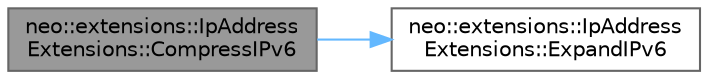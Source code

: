 digraph "neo::extensions::IpAddressExtensions::CompressIPv6"
{
 // LATEX_PDF_SIZE
  bgcolor="transparent";
  edge [fontname=Helvetica,fontsize=10,labelfontname=Helvetica,labelfontsize=10];
  node [fontname=Helvetica,fontsize=10,shape=box,height=0.2,width=0.4];
  rankdir="LR";
  Node1 [id="Node000001",label="neo::extensions::IpAddress\lExtensions::CompressIPv6",height=0.2,width=0.4,color="gray40", fillcolor="grey60", style="filled", fontcolor="black",tooltip="Compress IPv6 address (add abbreviations where possible)"];
  Node1 -> Node2 [id="edge1_Node000001_Node000002",color="steelblue1",style="solid",tooltip=" "];
  Node2 [id="Node000002",label="neo::extensions::IpAddress\lExtensions::ExpandIPv6",height=0.2,width=0.4,color="grey40", fillcolor="white", style="filled",URL="$classneo_1_1extensions_1_1_ip_address_extensions.html#ab4f6bc2a832bbb7207ea281b05bf25ed",tooltip="Expand IPv6 address to full format (remove abbreviations)"];
}
